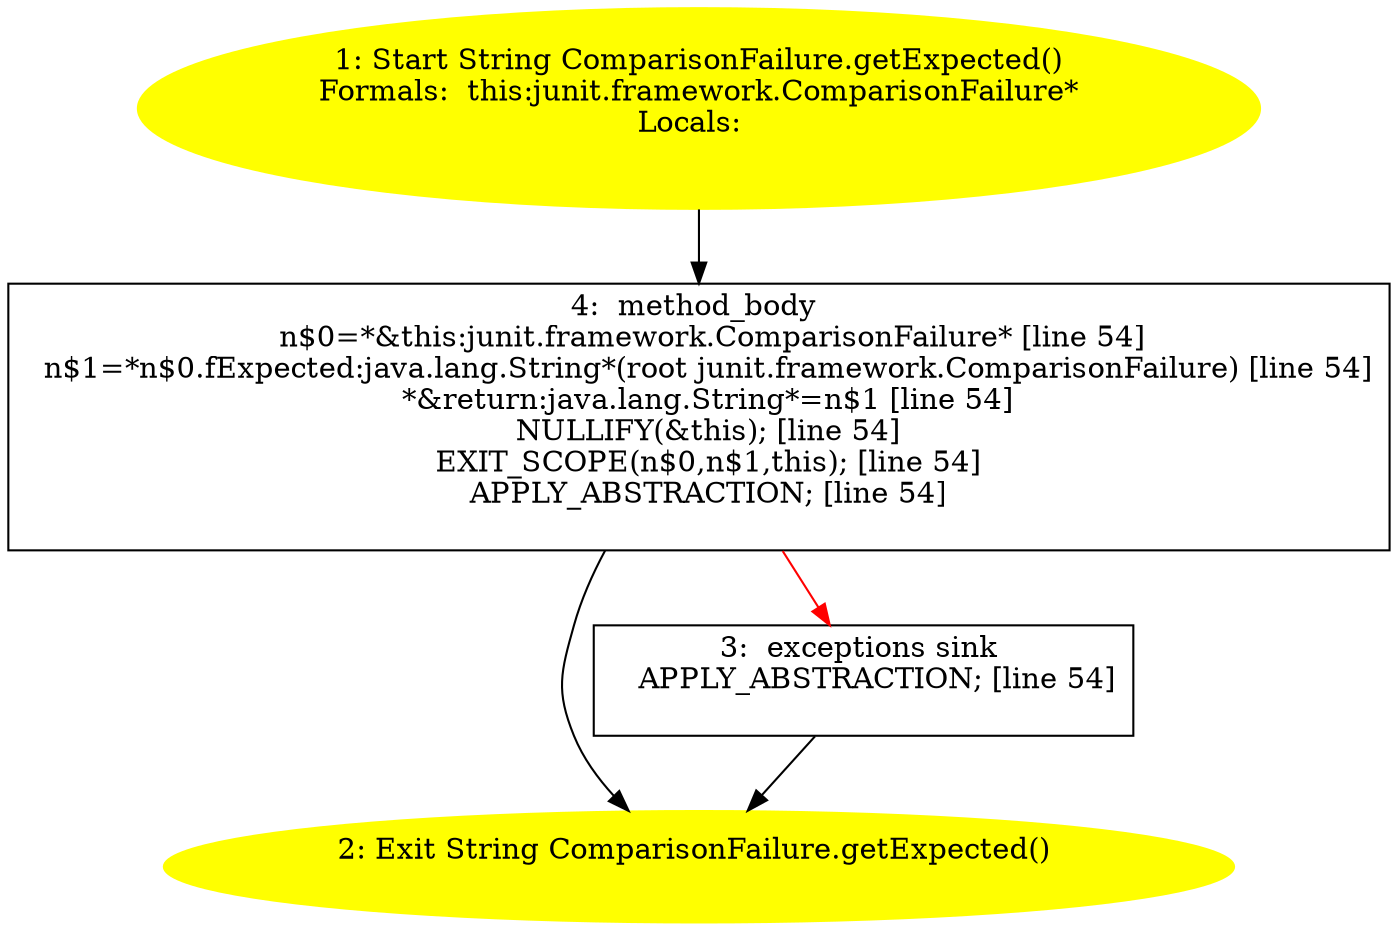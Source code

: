 /* @generated */
digraph cfg {
"junit.framework.ComparisonFailure.getExpected():java.lang.String.6bca0fd58e67323da99b5a20b71a5731_1" [label="1: Start String ComparisonFailure.getExpected()\nFormals:  this:junit.framework.ComparisonFailure*\nLocals:  \n  " color=yellow style=filled]
	

	 "junit.framework.ComparisonFailure.getExpected():java.lang.String.6bca0fd58e67323da99b5a20b71a5731_1" -> "junit.framework.ComparisonFailure.getExpected():java.lang.String.6bca0fd58e67323da99b5a20b71a5731_4" ;
"junit.framework.ComparisonFailure.getExpected():java.lang.String.6bca0fd58e67323da99b5a20b71a5731_2" [label="2: Exit String ComparisonFailure.getExpected() \n  " color=yellow style=filled]
	

"junit.framework.ComparisonFailure.getExpected():java.lang.String.6bca0fd58e67323da99b5a20b71a5731_3" [label="3:  exceptions sink \n   APPLY_ABSTRACTION; [line 54]\n " shape="box"]
	

	 "junit.framework.ComparisonFailure.getExpected():java.lang.String.6bca0fd58e67323da99b5a20b71a5731_3" -> "junit.framework.ComparisonFailure.getExpected():java.lang.String.6bca0fd58e67323da99b5a20b71a5731_2" ;
"junit.framework.ComparisonFailure.getExpected():java.lang.String.6bca0fd58e67323da99b5a20b71a5731_4" [label="4:  method_body \n   n$0=*&this:junit.framework.ComparisonFailure* [line 54]\n  n$1=*n$0.fExpected:java.lang.String*(root junit.framework.ComparisonFailure) [line 54]\n  *&return:java.lang.String*=n$1 [line 54]\n  NULLIFY(&this); [line 54]\n  EXIT_SCOPE(n$0,n$1,this); [line 54]\n  APPLY_ABSTRACTION; [line 54]\n " shape="box"]
	

	 "junit.framework.ComparisonFailure.getExpected():java.lang.String.6bca0fd58e67323da99b5a20b71a5731_4" -> "junit.framework.ComparisonFailure.getExpected():java.lang.String.6bca0fd58e67323da99b5a20b71a5731_2" ;
	 "junit.framework.ComparisonFailure.getExpected():java.lang.String.6bca0fd58e67323da99b5a20b71a5731_4" -> "junit.framework.ComparisonFailure.getExpected():java.lang.String.6bca0fd58e67323da99b5a20b71a5731_3" [color="red" ];
}
